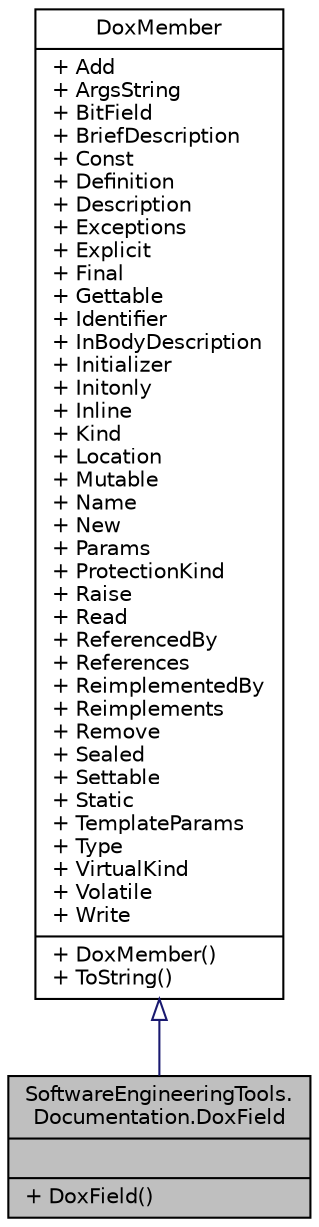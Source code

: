 digraph "SoftwareEngineeringTools.Documentation.DoxField"
{
  edge [fontname="Helvetica",fontsize="10",labelfontname="Helvetica",labelfontsize="10"];
  node [fontname="Helvetica",fontsize="10",shape=record];
  Node1 [label="{SoftwareEngineeringTools.\lDocumentation.DoxField\n||+ DoxField()\l}",height=0.2,width=0.4,color="black", fillcolor="grey75", style="filled" fontcolor="black"];
  Node2 -> Node1 [dir="back",color="midnightblue",fontsize="10",style="solid",arrowtail="onormal",fontname="Helvetica"];
  Node2 [label="{DoxMember\n|+ Add\l+ ArgsString\l+ BitField\l+ BriefDescription\l+ Const\l+ Definition\l+ Description\l+ Exceptions\l+ Explicit\l+ Final\l+ Gettable\l+ Identifier\l+ InBodyDescription\l+ Initializer\l+ Initonly\l+ Inline\l+ Kind\l+ Location\l+ Mutable\l+ Name\l+ New\l+ Params\l+ ProtectionKind\l+ Raise\l+ Read\l+ ReferencedBy\l+ References\l+ ReimplementedBy\l+ Reimplements\l+ Remove\l+ Sealed\l+ Settable\l+ Static\l+ TemplateParams\l+ Type\l+ VirtualKind\l+ Volatile\l+ Write\l|+ DoxMember()\l+ ToString()\l}",height=0.2,width=0.4,color="black", fillcolor="white", style="filled",URL="$class_software_engineering_tools_1_1_documentation_1_1_dox_member.html"];
}
